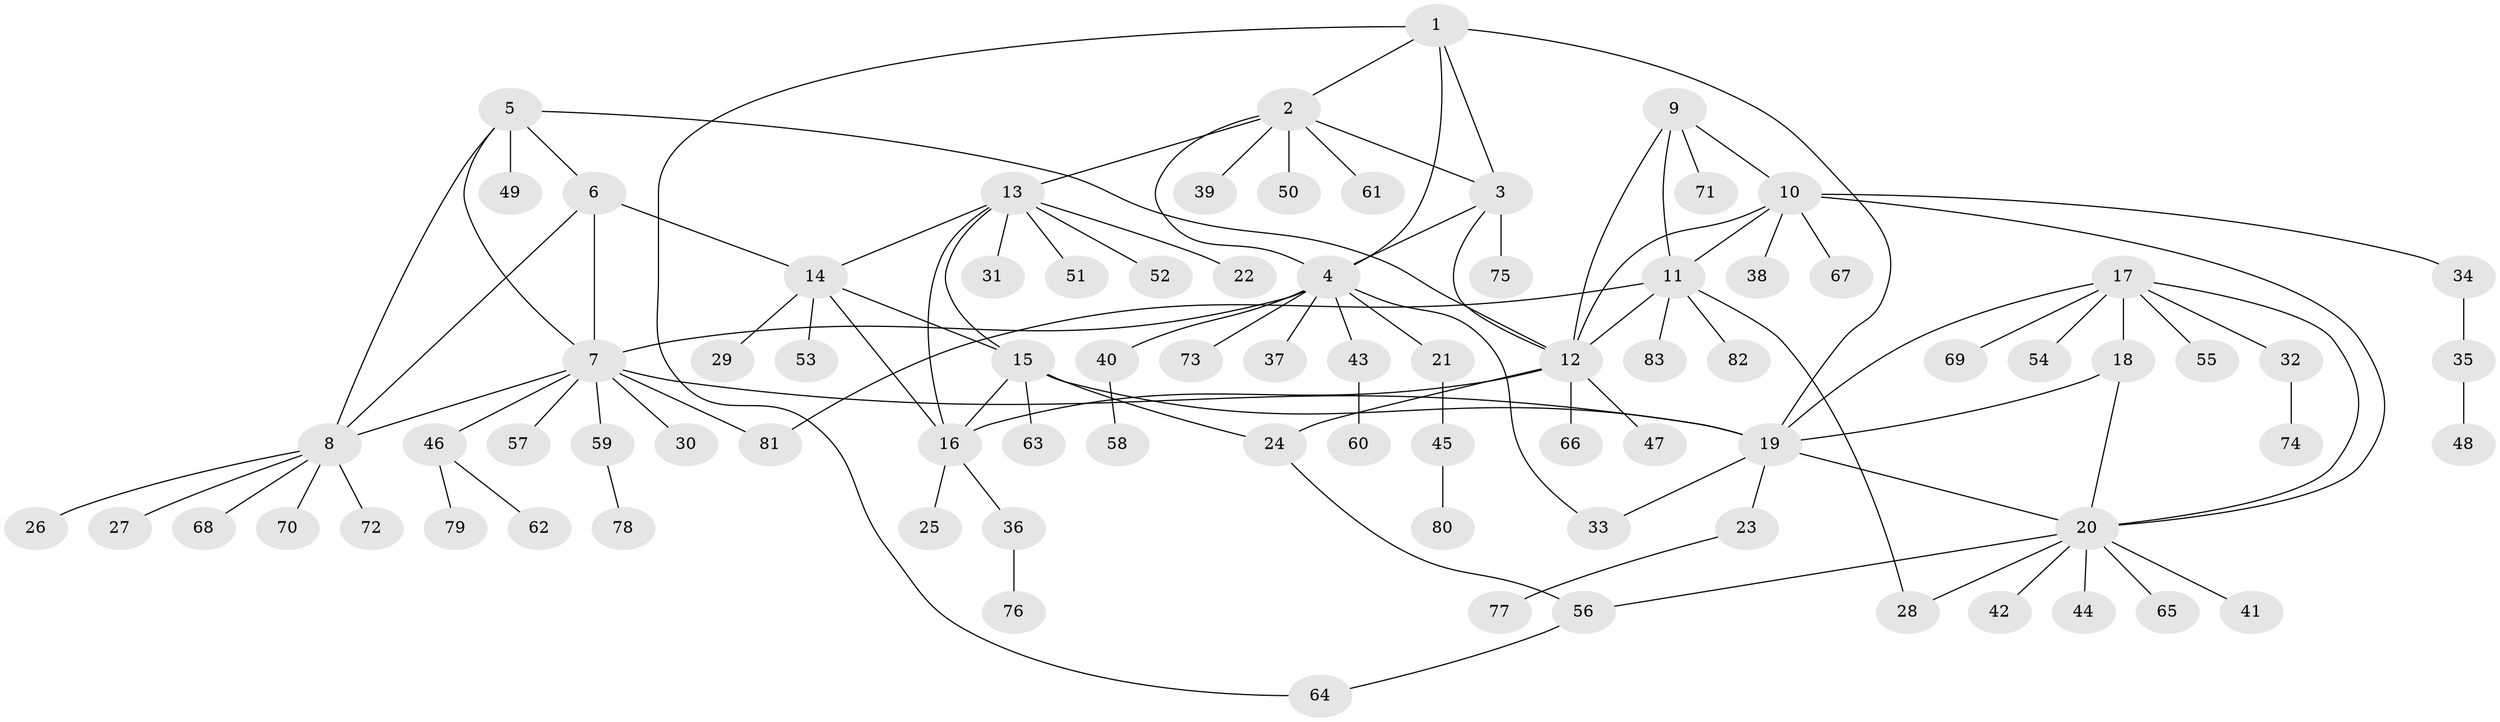 // coarse degree distribution, {8: 0.04838709677419355, 3: 0.03225806451612903, 5: 0.016129032258064516, 10: 0.03225806451612903, 6: 0.04838709677419355, 7: 0.03225806451612903, 12: 0.016129032258064516, 4: 0.03225806451612903, 2: 0.11290322580645161, 1: 0.6290322580645161}
// Generated by graph-tools (version 1.1) at 2025/42/03/06/25 10:42:10]
// undirected, 83 vertices, 109 edges
graph export_dot {
graph [start="1"]
  node [color=gray90,style=filled];
  1;
  2;
  3;
  4;
  5;
  6;
  7;
  8;
  9;
  10;
  11;
  12;
  13;
  14;
  15;
  16;
  17;
  18;
  19;
  20;
  21;
  22;
  23;
  24;
  25;
  26;
  27;
  28;
  29;
  30;
  31;
  32;
  33;
  34;
  35;
  36;
  37;
  38;
  39;
  40;
  41;
  42;
  43;
  44;
  45;
  46;
  47;
  48;
  49;
  50;
  51;
  52;
  53;
  54;
  55;
  56;
  57;
  58;
  59;
  60;
  61;
  62;
  63;
  64;
  65;
  66;
  67;
  68;
  69;
  70;
  71;
  72;
  73;
  74;
  75;
  76;
  77;
  78;
  79;
  80;
  81;
  82;
  83;
  1 -- 2;
  1 -- 3;
  1 -- 4;
  1 -- 19;
  1 -- 64;
  2 -- 3;
  2 -- 4;
  2 -- 13;
  2 -- 39;
  2 -- 50;
  2 -- 61;
  3 -- 4;
  3 -- 12;
  3 -- 75;
  4 -- 7;
  4 -- 21;
  4 -- 33;
  4 -- 37;
  4 -- 40;
  4 -- 43;
  4 -- 73;
  5 -- 6;
  5 -- 7;
  5 -- 8;
  5 -- 12;
  5 -- 49;
  6 -- 7;
  6 -- 8;
  6 -- 14;
  7 -- 8;
  7 -- 19;
  7 -- 30;
  7 -- 46;
  7 -- 57;
  7 -- 59;
  7 -- 81;
  8 -- 26;
  8 -- 27;
  8 -- 68;
  8 -- 70;
  8 -- 72;
  9 -- 10;
  9 -- 11;
  9 -- 12;
  9 -- 71;
  10 -- 11;
  10 -- 12;
  10 -- 20;
  10 -- 34;
  10 -- 38;
  10 -- 67;
  11 -- 12;
  11 -- 28;
  11 -- 81;
  11 -- 82;
  11 -- 83;
  12 -- 16;
  12 -- 24;
  12 -- 47;
  12 -- 66;
  13 -- 14;
  13 -- 15;
  13 -- 16;
  13 -- 22;
  13 -- 31;
  13 -- 51;
  13 -- 52;
  14 -- 15;
  14 -- 16;
  14 -- 29;
  14 -- 53;
  15 -- 16;
  15 -- 19;
  15 -- 24;
  15 -- 63;
  16 -- 25;
  16 -- 36;
  17 -- 18;
  17 -- 19;
  17 -- 20;
  17 -- 32;
  17 -- 54;
  17 -- 55;
  17 -- 69;
  18 -- 19;
  18 -- 20;
  19 -- 20;
  19 -- 23;
  19 -- 33;
  20 -- 28;
  20 -- 41;
  20 -- 42;
  20 -- 44;
  20 -- 56;
  20 -- 65;
  21 -- 45;
  23 -- 77;
  24 -- 56;
  32 -- 74;
  34 -- 35;
  35 -- 48;
  36 -- 76;
  40 -- 58;
  43 -- 60;
  45 -- 80;
  46 -- 62;
  46 -- 79;
  56 -- 64;
  59 -- 78;
}
